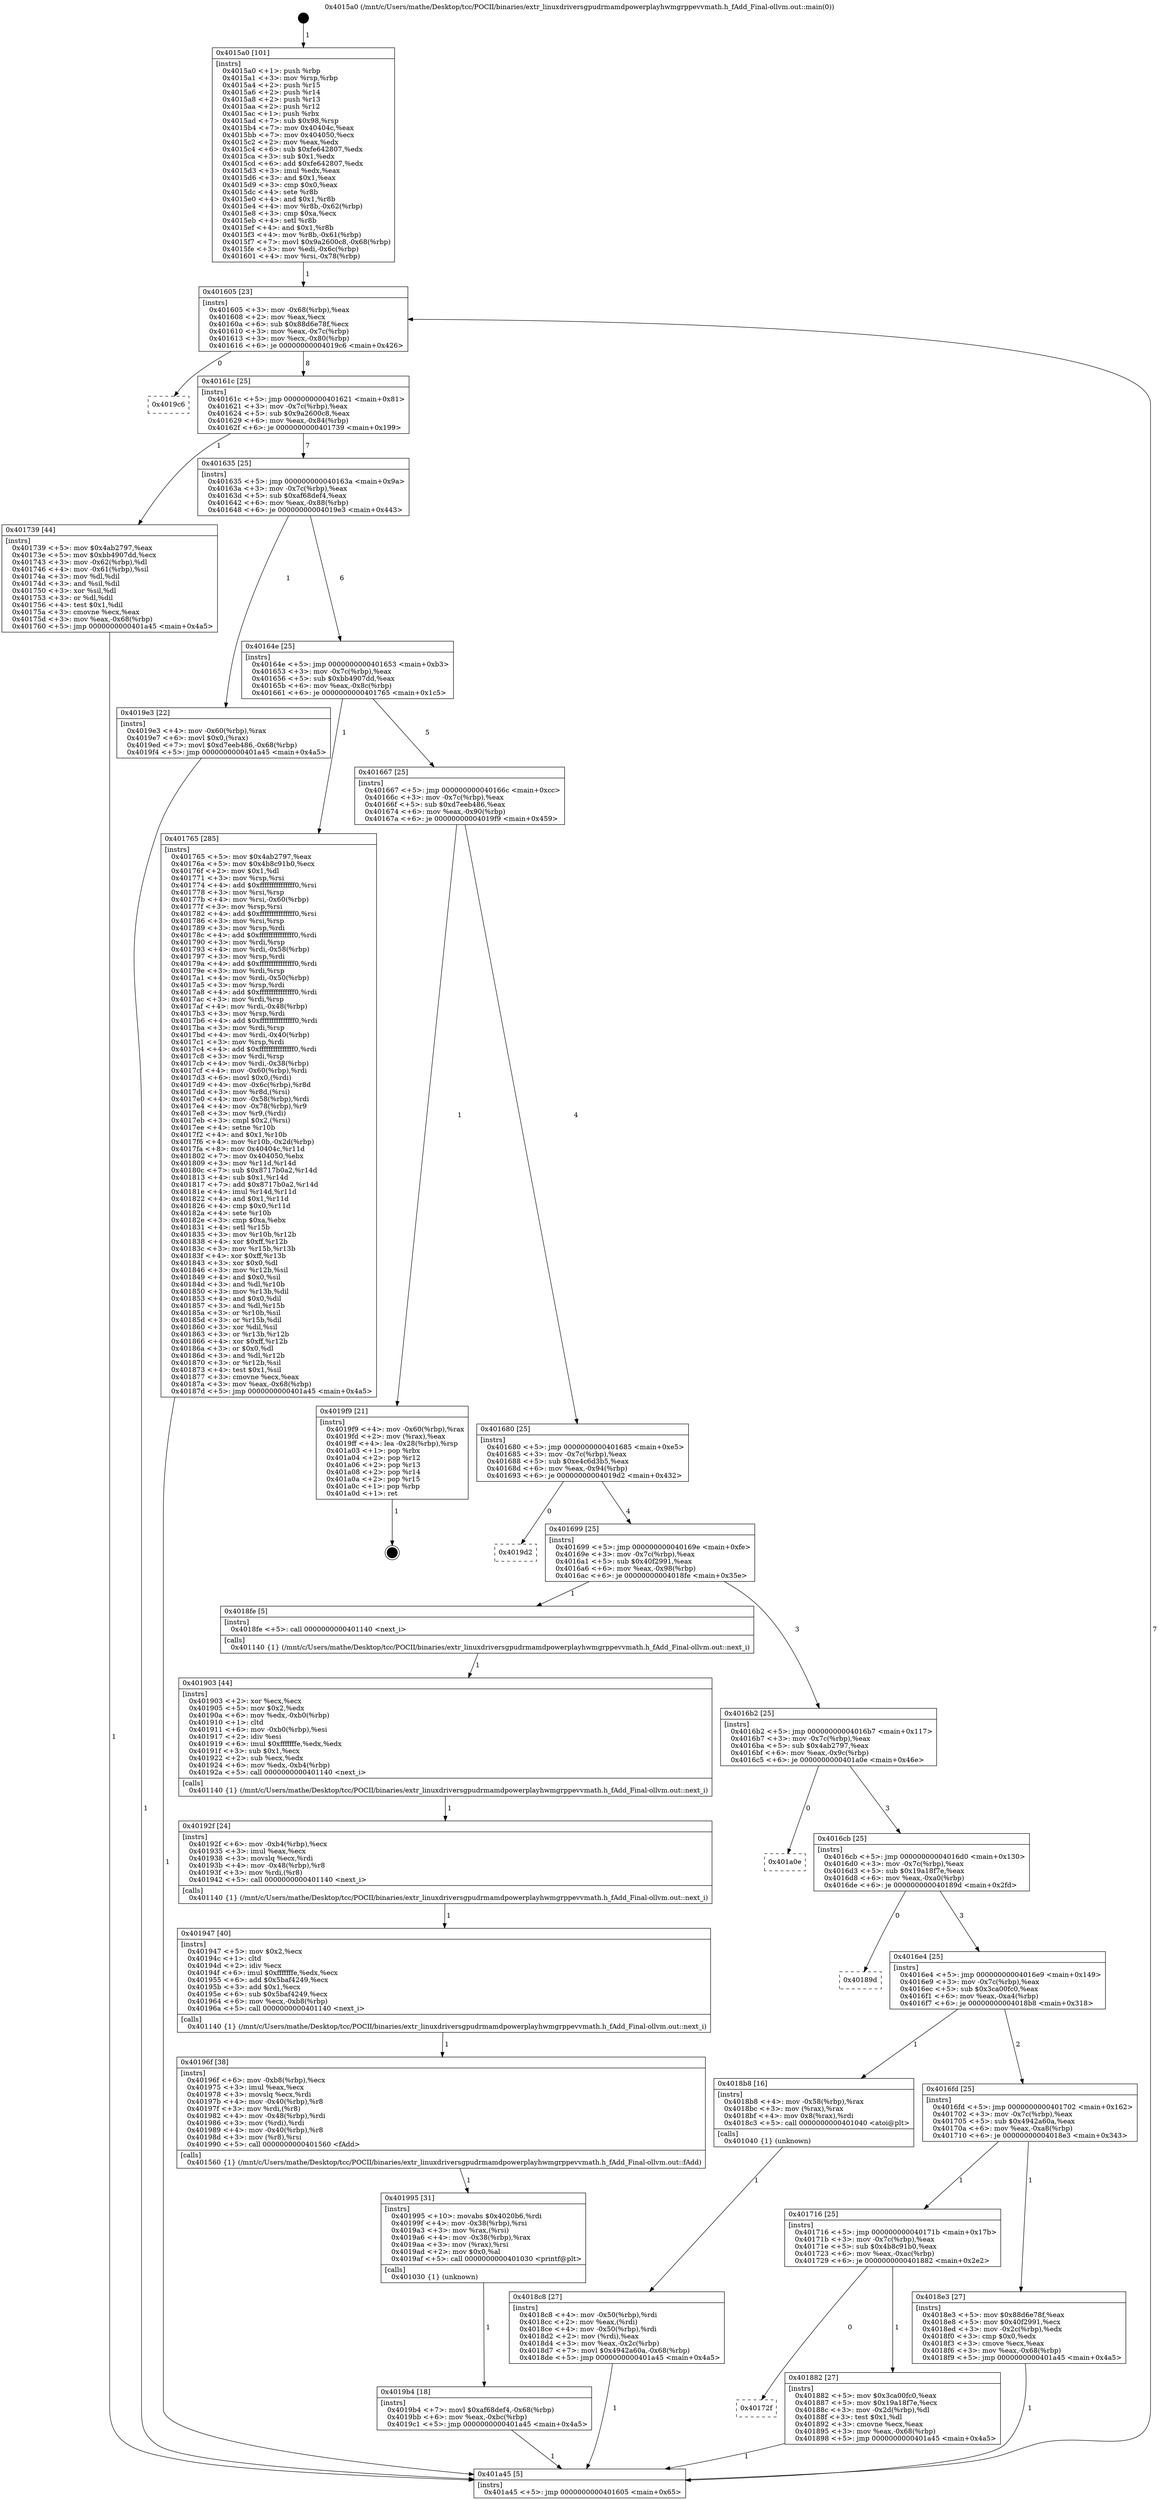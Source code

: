 digraph "0x4015a0" {
  label = "0x4015a0 (/mnt/c/Users/mathe/Desktop/tcc/POCII/binaries/extr_linuxdriversgpudrmamdpowerplayhwmgrppevvmath.h_fAdd_Final-ollvm.out::main(0))"
  labelloc = "t"
  node[shape=record]

  Entry [label="",width=0.3,height=0.3,shape=circle,fillcolor=black,style=filled]
  "0x401605" [label="{
     0x401605 [23]\l
     | [instrs]\l
     &nbsp;&nbsp;0x401605 \<+3\>: mov -0x68(%rbp),%eax\l
     &nbsp;&nbsp;0x401608 \<+2\>: mov %eax,%ecx\l
     &nbsp;&nbsp;0x40160a \<+6\>: sub $0x88d6e78f,%ecx\l
     &nbsp;&nbsp;0x401610 \<+3\>: mov %eax,-0x7c(%rbp)\l
     &nbsp;&nbsp;0x401613 \<+3\>: mov %ecx,-0x80(%rbp)\l
     &nbsp;&nbsp;0x401616 \<+6\>: je 00000000004019c6 \<main+0x426\>\l
  }"]
  "0x4019c6" [label="{
     0x4019c6\l
  }", style=dashed]
  "0x40161c" [label="{
     0x40161c [25]\l
     | [instrs]\l
     &nbsp;&nbsp;0x40161c \<+5\>: jmp 0000000000401621 \<main+0x81\>\l
     &nbsp;&nbsp;0x401621 \<+3\>: mov -0x7c(%rbp),%eax\l
     &nbsp;&nbsp;0x401624 \<+5\>: sub $0x9a2600c8,%eax\l
     &nbsp;&nbsp;0x401629 \<+6\>: mov %eax,-0x84(%rbp)\l
     &nbsp;&nbsp;0x40162f \<+6\>: je 0000000000401739 \<main+0x199\>\l
  }"]
  Exit [label="",width=0.3,height=0.3,shape=circle,fillcolor=black,style=filled,peripheries=2]
  "0x401739" [label="{
     0x401739 [44]\l
     | [instrs]\l
     &nbsp;&nbsp;0x401739 \<+5\>: mov $0x4ab2797,%eax\l
     &nbsp;&nbsp;0x40173e \<+5\>: mov $0xbb4907dd,%ecx\l
     &nbsp;&nbsp;0x401743 \<+3\>: mov -0x62(%rbp),%dl\l
     &nbsp;&nbsp;0x401746 \<+4\>: mov -0x61(%rbp),%sil\l
     &nbsp;&nbsp;0x40174a \<+3\>: mov %dl,%dil\l
     &nbsp;&nbsp;0x40174d \<+3\>: and %sil,%dil\l
     &nbsp;&nbsp;0x401750 \<+3\>: xor %sil,%dl\l
     &nbsp;&nbsp;0x401753 \<+3\>: or %dl,%dil\l
     &nbsp;&nbsp;0x401756 \<+4\>: test $0x1,%dil\l
     &nbsp;&nbsp;0x40175a \<+3\>: cmovne %ecx,%eax\l
     &nbsp;&nbsp;0x40175d \<+3\>: mov %eax,-0x68(%rbp)\l
     &nbsp;&nbsp;0x401760 \<+5\>: jmp 0000000000401a45 \<main+0x4a5\>\l
  }"]
  "0x401635" [label="{
     0x401635 [25]\l
     | [instrs]\l
     &nbsp;&nbsp;0x401635 \<+5\>: jmp 000000000040163a \<main+0x9a\>\l
     &nbsp;&nbsp;0x40163a \<+3\>: mov -0x7c(%rbp),%eax\l
     &nbsp;&nbsp;0x40163d \<+5\>: sub $0xaf68def4,%eax\l
     &nbsp;&nbsp;0x401642 \<+6\>: mov %eax,-0x88(%rbp)\l
     &nbsp;&nbsp;0x401648 \<+6\>: je 00000000004019e3 \<main+0x443\>\l
  }"]
  "0x401a45" [label="{
     0x401a45 [5]\l
     | [instrs]\l
     &nbsp;&nbsp;0x401a45 \<+5\>: jmp 0000000000401605 \<main+0x65\>\l
  }"]
  "0x4015a0" [label="{
     0x4015a0 [101]\l
     | [instrs]\l
     &nbsp;&nbsp;0x4015a0 \<+1\>: push %rbp\l
     &nbsp;&nbsp;0x4015a1 \<+3\>: mov %rsp,%rbp\l
     &nbsp;&nbsp;0x4015a4 \<+2\>: push %r15\l
     &nbsp;&nbsp;0x4015a6 \<+2\>: push %r14\l
     &nbsp;&nbsp;0x4015a8 \<+2\>: push %r13\l
     &nbsp;&nbsp;0x4015aa \<+2\>: push %r12\l
     &nbsp;&nbsp;0x4015ac \<+1\>: push %rbx\l
     &nbsp;&nbsp;0x4015ad \<+7\>: sub $0x98,%rsp\l
     &nbsp;&nbsp;0x4015b4 \<+7\>: mov 0x40404c,%eax\l
     &nbsp;&nbsp;0x4015bb \<+7\>: mov 0x404050,%ecx\l
     &nbsp;&nbsp;0x4015c2 \<+2\>: mov %eax,%edx\l
     &nbsp;&nbsp;0x4015c4 \<+6\>: sub $0xfe642807,%edx\l
     &nbsp;&nbsp;0x4015ca \<+3\>: sub $0x1,%edx\l
     &nbsp;&nbsp;0x4015cd \<+6\>: add $0xfe642807,%edx\l
     &nbsp;&nbsp;0x4015d3 \<+3\>: imul %edx,%eax\l
     &nbsp;&nbsp;0x4015d6 \<+3\>: and $0x1,%eax\l
     &nbsp;&nbsp;0x4015d9 \<+3\>: cmp $0x0,%eax\l
     &nbsp;&nbsp;0x4015dc \<+4\>: sete %r8b\l
     &nbsp;&nbsp;0x4015e0 \<+4\>: and $0x1,%r8b\l
     &nbsp;&nbsp;0x4015e4 \<+4\>: mov %r8b,-0x62(%rbp)\l
     &nbsp;&nbsp;0x4015e8 \<+3\>: cmp $0xa,%ecx\l
     &nbsp;&nbsp;0x4015eb \<+4\>: setl %r8b\l
     &nbsp;&nbsp;0x4015ef \<+4\>: and $0x1,%r8b\l
     &nbsp;&nbsp;0x4015f3 \<+4\>: mov %r8b,-0x61(%rbp)\l
     &nbsp;&nbsp;0x4015f7 \<+7\>: movl $0x9a2600c8,-0x68(%rbp)\l
     &nbsp;&nbsp;0x4015fe \<+3\>: mov %edi,-0x6c(%rbp)\l
     &nbsp;&nbsp;0x401601 \<+4\>: mov %rsi,-0x78(%rbp)\l
  }"]
  "0x4019b4" [label="{
     0x4019b4 [18]\l
     | [instrs]\l
     &nbsp;&nbsp;0x4019b4 \<+7\>: movl $0xaf68def4,-0x68(%rbp)\l
     &nbsp;&nbsp;0x4019bb \<+6\>: mov %eax,-0xbc(%rbp)\l
     &nbsp;&nbsp;0x4019c1 \<+5\>: jmp 0000000000401a45 \<main+0x4a5\>\l
  }"]
  "0x4019e3" [label="{
     0x4019e3 [22]\l
     | [instrs]\l
     &nbsp;&nbsp;0x4019e3 \<+4\>: mov -0x60(%rbp),%rax\l
     &nbsp;&nbsp;0x4019e7 \<+6\>: movl $0x0,(%rax)\l
     &nbsp;&nbsp;0x4019ed \<+7\>: movl $0xd7eeb486,-0x68(%rbp)\l
     &nbsp;&nbsp;0x4019f4 \<+5\>: jmp 0000000000401a45 \<main+0x4a5\>\l
  }"]
  "0x40164e" [label="{
     0x40164e [25]\l
     | [instrs]\l
     &nbsp;&nbsp;0x40164e \<+5\>: jmp 0000000000401653 \<main+0xb3\>\l
     &nbsp;&nbsp;0x401653 \<+3\>: mov -0x7c(%rbp),%eax\l
     &nbsp;&nbsp;0x401656 \<+5\>: sub $0xbb4907dd,%eax\l
     &nbsp;&nbsp;0x40165b \<+6\>: mov %eax,-0x8c(%rbp)\l
     &nbsp;&nbsp;0x401661 \<+6\>: je 0000000000401765 \<main+0x1c5\>\l
  }"]
  "0x401995" [label="{
     0x401995 [31]\l
     | [instrs]\l
     &nbsp;&nbsp;0x401995 \<+10\>: movabs $0x4020b6,%rdi\l
     &nbsp;&nbsp;0x40199f \<+4\>: mov -0x38(%rbp),%rsi\l
     &nbsp;&nbsp;0x4019a3 \<+3\>: mov %rax,(%rsi)\l
     &nbsp;&nbsp;0x4019a6 \<+4\>: mov -0x38(%rbp),%rax\l
     &nbsp;&nbsp;0x4019aa \<+3\>: mov (%rax),%rsi\l
     &nbsp;&nbsp;0x4019ad \<+2\>: mov $0x0,%al\l
     &nbsp;&nbsp;0x4019af \<+5\>: call 0000000000401030 \<printf@plt\>\l
     | [calls]\l
     &nbsp;&nbsp;0x401030 \{1\} (unknown)\l
  }"]
  "0x401765" [label="{
     0x401765 [285]\l
     | [instrs]\l
     &nbsp;&nbsp;0x401765 \<+5\>: mov $0x4ab2797,%eax\l
     &nbsp;&nbsp;0x40176a \<+5\>: mov $0x4b8c91b0,%ecx\l
     &nbsp;&nbsp;0x40176f \<+2\>: mov $0x1,%dl\l
     &nbsp;&nbsp;0x401771 \<+3\>: mov %rsp,%rsi\l
     &nbsp;&nbsp;0x401774 \<+4\>: add $0xfffffffffffffff0,%rsi\l
     &nbsp;&nbsp;0x401778 \<+3\>: mov %rsi,%rsp\l
     &nbsp;&nbsp;0x40177b \<+4\>: mov %rsi,-0x60(%rbp)\l
     &nbsp;&nbsp;0x40177f \<+3\>: mov %rsp,%rsi\l
     &nbsp;&nbsp;0x401782 \<+4\>: add $0xfffffffffffffff0,%rsi\l
     &nbsp;&nbsp;0x401786 \<+3\>: mov %rsi,%rsp\l
     &nbsp;&nbsp;0x401789 \<+3\>: mov %rsp,%rdi\l
     &nbsp;&nbsp;0x40178c \<+4\>: add $0xfffffffffffffff0,%rdi\l
     &nbsp;&nbsp;0x401790 \<+3\>: mov %rdi,%rsp\l
     &nbsp;&nbsp;0x401793 \<+4\>: mov %rdi,-0x58(%rbp)\l
     &nbsp;&nbsp;0x401797 \<+3\>: mov %rsp,%rdi\l
     &nbsp;&nbsp;0x40179a \<+4\>: add $0xfffffffffffffff0,%rdi\l
     &nbsp;&nbsp;0x40179e \<+3\>: mov %rdi,%rsp\l
     &nbsp;&nbsp;0x4017a1 \<+4\>: mov %rdi,-0x50(%rbp)\l
     &nbsp;&nbsp;0x4017a5 \<+3\>: mov %rsp,%rdi\l
     &nbsp;&nbsp;0x4017a8 \<+4\>: add $0xfffffffffffffff0,%rdi\l
     &nbsp;&nbsp;0x4017ac \<+3\>: mov %rdi,%rsp\l
     &nbsp;&nbsp;0x4017af \<+4\>: mov %rdi,-0x48(%rbp)\l
     &nbsp;&nbsp;0x4017b3 \<+3\>: mov %rsp,%rdi\l
     &nbsp;&nbsp;0x4017b6 \<+4\>: add $0xfffffffffffffff0,%rdi\l
     &nbsp;&nbsp;0x4017ba \<+3\>: mov %rdi,%rsp\l
     &nbsp;&nbsp;0x4017bd \<+4\>: mov %rdi,-0x40(%rbp)\l
     &nbsp;&nbsp;0x4017c1 \<+3\>: mov %rsp,%rdi\l
     &nbsp;&nbsp;0x4017c4 \<+4\>: add $0xfffffffffffffff0,%rdi\l
     &nbsp;&nbsp;0x4017c8 \<+3\>: mov %rdi,%rsp\l
     &nbsp;&nbsp;0x4017cb \<+4\>: mov %rdi,-0x38(%rbp)\l
     &nbsp;&nbsp;0x4017cf \<+4\>: mov -0x60(%rbp),%rdi\l
     &nbsp;&nbsp;0x4017d3 \<+6\>: movl $0x0,(%rdi)\l
     &nbsp;&nbsp;0x4017d9 \<+4\>: mov -0x6c(%rbp),%r8d\l
     &nbsp;&nbsp;0x4017dd \<+3\>: mov %r8d,(%rsi)\l
     &nbsp;&nbsp;0x4017e0 \<+4\>: mov -0x58(%rbp),%rdi\l
     &nbsp;&nbsp;0x4017e4 \<+4\>: mov -0x78(%rbp),%r9\l
     &nbsp;&nbsp;0x4017e8 \<+3\>: mov %r9,(%rdi)\l
     &nbsp;&nbsp;0x4017eb \<+3\>: cmpl $0x2,(%rsi)\l
     &nbsp;&nbsp;0x4017ee \<+4\>: setne %r10b\l
     &nbsp;&nbsp;0x4017f2 \<+4\>: and $0x1,%r10b\l
     &nbsp;&nbsp;0x4017f6 \<+4\>: mov %r10b,-0x2d(%rbp)\l
     &nbsp;&nbsp;0x4017fa \<+8\>: mov 0x40404c,%r11d\l
     &nbsp;&nbsp;0x401802 \<+7\>: mov 0x404050,%ebx\l
     &nbsp;&nbsp;0x401809 \<+3\>: mov %r11d,%r14d\l
     &nbsp;&nbsp;0x40180c \<+7\>: sub $0x8717b0a2,%r14d\l
     &nbsp;&nbsp;0x401813 \<+4\>: sub $0x1,%r14d\l
     &nbsp;&nbsp;0x401817 \<+7\>: add $0x8717b0a2,%r14d\l
     &nbsp;&nbsp;0x40181e \<+4\>: imul %r14d,%r11d\l
     &nbsp;&nbsp;0x401822 \<+4\>: and $0x1,%r11d\l
     &nbsp;&nbsp;0x401826 \<+4\>: cmp $0x0,%r11d\l
     &nbsp;&nbsp;0x40182a \<+4\>: sete %r10b\l
     &nbsp;&nbsp;0x40182e \<+3\>: cmp $0xa,%ebx\l
     &nbsp;&nbsp;0x401831 \<+4\>: setl %r15b\l
     &nbsp;&nbsp;0x401835 \<+3\>: mov %r10b,%r12b\l
     &nbsp;&nbsp;0x401838 \<+4\>: xor $0xff,%r12b\l
     &nbsp;&nbsp;0x40183c \<+3\>: mov %r15b,%r13b\l
     &nbsp;&nbsp;0x40183f \<+4\>: xor $0xff,%r13b\l
     &nbsp;&nbsp;0x401843 \<+3\>: xor $0x0,%dl\l
     &nbsp;&nbsp;0x401846 \<+3\>: mov %r12b,%sil\l
     &nbsp;&nbsp;0x401849 \<+4\>: and $0x0,%sil\l
     &nbsp;&nbsp;0x40184d \<+3\>: and %dl,%r10b\l
     &nbsp;&nbsp;0x401850 \<+3\>: mov %r13b,%dil\l
     &nbsp;&nbsp;0x401853 \<+4\>: and $0x0,%dil\l
     &nbsp;&nbsp;0x401857 \<+3\>: and %dl,%r15b\l
     &nbsp;&nbsp;0x40185a \<+3\>: or %r10b,%sil\l
     &nbsp;&nbsp;0x40185d \<+3\>: or %r15b,%dil\l
     &nbsp;&nbsp;0x401860 \<+3\>: xor %dil,%sil\l
     &nbsp;&nbsp;0x401863 \<+3\>: or %r13b,%r12b\l
     &nbsp;&nbsp;0x401866 \<+4\>: xor $0xff,%r12b\l
     &nbsp;&nbsp;0x40186a \<+3\>: or $0x0,%dl\l
     &nbsp;&nbsp;0x40186d \<+3\>: and %dl,%r12b\l
     &nbsp;&nbsp;0x401870 \<+3\>: or %r12b,%sil\l
     &nbsp;&nbsp;0x401873 \<+4\>: test $0x1,%sil\l
     &nbsp;&nbsp;0x401877 \<+3\>: cmovne %ecx,%eax\l
     &nbsp;&nbsp;0x40187a \<+3\>: mov %eax,-0x68(%rbp)\l
     &nbsp;&nbsp;0x40187d \<+5\>: jmp 0000000000401a45 \<main+0x4a5\>\l
  }"]
  "0x401667" [label="{
     0x401667 [25]\l
     | [instrs]\l
     &nbsp;&nbsp;0x401667 \<+5\>: jmp 000000000040166c \<main+0xcc\>\l
     &nbsp;&nbsp;0x40166c \<+3\>: mov -0x7c(%rbp),%eax\l
     &nbsp;&nbsp;0x40166f \<+5\>: sub $0xd7eeb486,%eax\l
     &nbsp;&nbsp;0x401674 \<+6\>: mov %eax,-0x90(%rbp)\l
     &nbsp;&nbsp;0x40167a \<+6\>: je 00000000004019f9 \<main+0x459\>\l
  }"]
  "0x40196f" [label="{
     0x40196f [38]\l
     | [instrs]\l
     &nbsp;&nbsp;0x40196f \<+6\>: mov -0xb8(%rbp),%ecx\l
     &nbsp;&nbsp;0x401975 \<+3\>: imul %eax,%ecx\l
     &nbsp;&nbsp;0x401978 \<+3\>: movslq %ecx,%rdi\l
     &nbsp;&nbsp;0x40197b \<+4\>: mov -0x40(%rbp),%r8\l
     &nbsp;&nbsp;0x40197f \<+3\>: mov %rdi,(%r8)\l
     &nbsp;&nbsp;0x401982 \<+4\>: mov -0x48(%rbp),%rdi\l
     &nbsp;&nbsp;0x401986 \<+3\>: mov (%rdi),%rdi\l
     &nbsp;&nbsp;0x401989 \<+4\>: mov -0x40(%rbp),%r8\l
     &nbsp;&nbsp;0x40198d \<+3\>: mov (%r8),%rsi\l
     &nbsp;&nbsp;0x401990 \<+5\>: call 0000000000401560 \<fAdd\>\l
     | [calls]\l
     &nbsp;&nbsp;0x401560 \{1\} (/mnt/c/Users/mathe/Desktop/tcc/POCII/binaries/extr_linuxdriversgpudrmamdpowerplayhwmgrppevvmath.h_fAdd_Final-ollvm.out::fAdd)\l
  }"]
  "0x401947" [label="{
     0x401947 [40]\l
     | [instrs]\l
     &nbsp;&nbsp;0x401947 \<+5\>: mov $0x2,%ecx\l
     &nbsp;&nbsp;0x40194c \<+1\>: cltd\l
     &nbsp;&nbsp;0x40194d \<+2\>: idiv %ecx\l
     &nbsp;&nbsp;0x40194f \<+6\>: imul $0xfffffffe,%edx,%ecx\l
     &nbsp;&nbsp;0x401955 \<+6\>: add $0x5baf4249,%ecx\l
     &nbsp;&nbsp;0x40195b \<+3\>: add $0x1,%ecx\l
     &nbsp;&nbsp;0x40195e \<+6\>: sub $0x5baf4249,%ecx\l
     &nbsp;&nbsp;0x401964 \<+6\>: mov %ecx,-0xb8(%rbp)\l
     &nbsp;&nbsp;0x40196a \<+5\>: call 0000000000401140 \<next_i\>\l
     | [calls]\l
     &nbsp;&nbsp;0x401140 \{1\} (/mnt/c/Users/mathe/Desktop/tcc/POCII/binaries/extr_linuxdriversgpudrmamdpowerplayhwmgrppevvmath.h_fAdd_Final-ollvm.out::next_i)\l
  }"]
  "0x4019f9" [label="{
     0x4019f9 [21]\l
     | [instrs]\l
     &nbsp;&nbsp;0x4019f9 \<+4\>: mov -0x60(%rbp),%rax\l
     &nbsp;&nbsp;0x4019fd \<+2\>: mov (%rax),%eax\l
     &nbsp;&nbsp;0x4019ff \<+4\>: lea -0x28(%rbp),%rsp\l
     &nbsp;&nbsp;0x401a03 \<+1\>: pop %rbx\l
     &nbsp;&nbsp;0x401a04 \<+2\>: pop %r12\l
     &nbsp;&nbsp;0x401a06 \<+2\>: pop %r13\l
     &nbsp;&nbsp;0x401a08 \<+2\>: pop %r14\l
     &nbsp;&nbsp;0x401a0a \<+2\>: pop %r15\l
     &nbsp;&nbsp;0x401a0c \<+1\>: pop %rbp\l
     &nbsp;&nbsp;0x401a0d \<+1\>: ret\l
  }"]
  "0x401680" [label="{
     0x401680 [25]\l
     | [instrs]\l
     &nbsp;&nbsp;0x401680 \<+5\>: jmp 0000000000401685 \<main+0xe5\>\l
     &nbsp;&nbsp;0x401685 \<+3\>: mov -0x7c(%rbp),%eax\l
     &nbsp;&nbsp;0x401688 \<+5\>: sub $0xe4c6d3b5,%eax\l
     &nbsp;&nbsp;0x40168d \<+6\>: mov %eax,-0x94(%rbp)\l
     &nbsp;&nbsp;0x401693 \<+6\>: je 00000000004019d2 \<main+0x432\>\l
  }"]
  "0x40192f" [label="{
     0x40192f [24]\l
     | [instrs]\l
     &nbsp;&nbsp;0x40192f \<+6\>: mov -0xb4(%rbp),%ecx\l
     &nbsp;&nbsp;0x401935 \<+3\>: imul %eax,%ecx\l
     &nbsp;&nbsp;0x401938 \<+3\>: movslq %ecx,%rdi\l
     &nbsp;&nbsp;0x40193b \<+4\>: mov -0x48(%rbp),%r8\l
     &nbsp;&nbsp;0x40193f \<+3\>: mov %rdi,(%r8)\l
     &nbsp;&nbsp;0x401942 \<+5\>: call 0000000000401140 \<next_i\>\l
     | [calls]\l
     &nbsp;&nbsp;0x401140 \{1\} (/mnt/c/Users/mathe/Desktop/tcc/POCII/binaries/extr_linuxdriversgpudrmamdpowerplayhwmgrppevvmath.h_fAdd_Final-ollvm.out::next_i)\l
  }"]
  "0x4019d2" [label="{
     0x4019d2\l
  }", style=dashed]
  "0x401699" [label="{
     0x401699 [25]\l
     | [instrs]\l
     &nbsp;&nbsp;0x401699 \<+5\>: jmp 000000000040169e \<main+0xfe\>\l
     &nbsp;&nbsp;0x40169e \<+3\>: mov -0x7c(%rbp),%eax\l
     &nbsp;&nbsp;0x4016a1 \<+5\>: sub $0x40f2991,%eax\l
     &nbsp;&nbsp;0x4016a6 \<+6\>: mov %eax,-0x98(%rbp)\l
     &nbsp;&nbsp;0x4016ac \<+6\>: je 00000000004018fe \<main+0x35e\>\l
  }"]
  "0x401903" [label="{
     0x401903 [44]\l
     | [instrs]\l
     &nbsp;&nbsp;0x401903 \<+2\>: xor %ecx,%ecx\l
     &nbsp;&nbsp;0x401905 \<+5\>: mov $0x2,%edx\l
     &nbsp;&nbsp;0x40190a \<+6\>: mov %edx,-0xb0(%rbp)\l
     &nbsp;&nbsp;0x401910 \<+1\>: cltd\l
     &nbsp;&nbsp;0x401911 \<+6\>: mov -0xb0(%rbp),%esi\l
     &nbsp;&nbsp;0x401917 \<+2\>: idiv %esi\l
     &nbsp;&nbsp;0x401919 \<+6\>: imul $0xfffffffe,%edx,%edx\l
     &nbsp;&nbsp;0x40191f \<+3\>: sub $0x1,%ecx\l
     &nbsp;&nbsp;0x401922 \<+2\>: sub %ecx,%edx\l
     &nbsp;&nbsp;0x401924 \<+6\>: mov %edx,-0xb4(%rbp)\l
     &nbsp;&nbsp;0x40192a \<+5\>: call 0000000000401140 \<next_i\>\l
     | [calls]\l
     &nbsp;&nbsp;0x401140 \{1\} (/mnt/c/Users/mathe/Desktop/tcc/POCII/binaries/extr_linuxdriversgpudrmamdpowerplayhwmgrppevvmath.h_fAdd_Final-ollvm.out::next_i)\l
  }"]
  "0x4018fe" [label="{
     0x4018fe [5]\l
     | [instrs]\l
     &nbsp;&nbsp;0x4018fe \<+5\>: call 0000000000401140 \<next_i\>\l
     | [calls]\l
     &nbsp;&nbsp;0x401140 \{1\} (/mnt/c/Users/mathe/Desktop/tcc/POCII/binaries/extr_linuxdriversgpudrmamdpowerplayhwmgrppevvmath.h_fAdd_Final-ollvm.out::next_i)\l
  }"]
  "0x4016b2" [label="{
     0x4016b2 [25]\l
     | [instrs]\l
     &nbsp;&nbsp;0x4016b2 \<+5\>: jmp 00000000004016b7 \<main+0x117\>\l
     &nbsp;&nbsp;0x4016b7 \<+3\>: mov -0x7c(%rbp),%eax\l
     &nbsp;&nbsp;0x4016ba \<+5\>: sub $0x4ab2797,%eax\l
     &nbsp;&nbsp;0x4016bf \<+6\>: mov %eax,-0x9c(%rbp)\l
     &nbsp;&nbsp;0x4016c5 \<+6\>: je 0000000000401a0e \<main+0x46e\>\l
  }"]
  "0x4018c8" [label="{
     0x4018c8 [27]\l
     | [instrs]\l
     &nbsp;&nbsp;0x4018c8 \<+4\>: mov -0x50(%rbp),%rdi\l
     &nbsp;&nbsp;0x4018cc \<+2\>: mov %eax,(%rdi)\l
     &nbsp;&nbsp;0x4018ce \<+4\>: mov -0x50(%rbp),%rdi\l
     &nbsp;&nbsp;0x4018d2 \<+2\>: mov (%rdi),%eax\l
     &nbsp;&nbsp;0x4018d4 \<+3\>: mov %eax,-0x2c(%rbp)\l
     &nbsp;&nbsp;0x4018d7 \<+7\>: movl $0x4942a60a,-0x68(%rbp)\l
     &nbsp;&nbsp;0x4018de \<+5\>: jmp 0000000000401a45 \<main+0x4a5\>\l
  }"]
  "0x401a0e" [label="{
     0x401a0e\l
  }", style=dashed]
  "0x4016cb" [label="{
     0x4016cb [25]\l
     | [instrs]\l
     &nbsp;&nbsp;0x4016cb \<+5\>: jmp 00000000004016d0 \<main+0x130\>\l
     &nbsp;&nbsp;0x4016d0 \<+3\>: mov -0x7c(%rbp),%eax\l
     &nbsp;&nbsp;0x4016d3 \<+5\>: sub $0x19a18f7e,%eax\l
     &nbsp;&nbsp;0x4016d8 \<+6\>: mov %eax,-0xa0(%rbp)\l
     &nbsp;&nbsp;0x4016de \<+6\>: je 000000000040189d \<main+0x2fd\>\l
  }"]
  "0x40172f" [label="{
     0x40172f\l
  }", style=dashed]
  "0x40189d" [label="{
     0x40189d\l
  }", style=dashed]
  "0x4016e4" [label="{
     0x4016e4 [25]\l
     | [instrs]\l
     &nbsp;&nbsp;0x4016e4 \<+5\>: jmp 00000000004016e9 \<main+0x149\>\l
     &nbsp;&nbsp;0x4016e9 \<+3\>: mov -0x7c(%rbp),%eax\l
     &nbsp;&nbsp;0x4016ec \<+5\>: sub $0x3ca00fc0,%eax\l
     &nbsp;&nbsp;0x4016f1 \<+6\>: mov %eax,-0xa4(%rbp)\l
     &nbsp;&nbsp;0x4016f7 \<+6\>: je 00000000004018b8 \<main+0x318\>\l
  }"]
  "0x401882" [label="{
     0x401882 [27]\l
     | [instrs]\l
     &nbsp;&nbsp;0x401882 \<+5\>: mov $0x3ca00fc0,%eax\l
     &nbsp;&nbsp;0x401887 \<+5\>: mov $0x19a18f7e,%ecx\l
     &nbsp;&nbsp;0x40188c \<+3\>: mov -0x2d(%rbp),%dl\l
     &nbsp;&nbsp;0x40188f \<+3\>: test $0x1,%dl\l
     &nbsp;&nbsp;0x401892 \<+3\>: cmovne %ecx,%eax\l
     &nbsp;&nbsp;0x401895 \<+3\>: mov %eax,-0x68(%rbp)\l
     &nbsp;&nbsp;0x401898 \<+5\>: jmp 0000000000401a45 \<main+0x4a5\>\l
  }"]
  "0x4018b8" [label="{
     0x4018b8 [16]\l
     | [instrs]\l
     &nbsp;&nbsp;0x4018b8 \<+4\>: mov -0x58(%rbp),%rax\l
     &nbsp;&nbsp;0x4018bc \<+3\>: mov (%rax),%rax\l
     &nbsp;&nbsp;0x4018bf \<+4\>: mov 0x8(%rax),%rdi\l
     &nbsp;&nbsp;0x4018c3 \<+5\>: call 0000000000401040 \<atoi@plt\>\l
     | [calls]\l
     &nbsp;&nbsp;0x401040 \{1\} (unknown)\l
  }"]
  "0x4016fd" [label="{
     0x4016fd [25]\l
     | [instrs]\l
     &nbsp;&nbsp;0x4016fd \<+5\>: jmp 0000000000401702 \<main+0x162\>\l
     &nbsp;&nbsp;0x401702 \<+3\>: mov -0x7c(%rbp),%eax\l
     &nbsp;&nbsp;0x401705 \<+5\>: sub $0x4942a60a,%eax\l
     &nbsp;&nbsp;0x40170a \<+6\>: mov %eax,-0xa8(%rbp)\l
     &nbsp;&nbsp;0x401710 \<+6\>: je 00000000004018e3 \<main+0x343\>\l
  }"]
  "0x401716" [label="{
     0x401716 [25]\l
     | [instrs]\l
     &nbsp;&nbsp;0x401716 \<+5\>: jmp 000000000040171b \<main+0x17b\>\l
     &nbsp;&nbsp;0x40171b \<+3\>: mov -0x7c(%rbp),%eax\l
     &nbsp;&nbsp;0x40171e \<+5\>: sub $0x4b8c91b0,%eax\l
     &nbsp;&nbsp;0x401723 \<+6\>: mov %eax,-0xac(%rbp)\l
     &nbsp;&nbsp;0x401729 \<+6\>: je 0000000000401882 \<main+0x2e2\>\l
  }"]
  "0x4018e3" [label="{
     0x4018e3 [27]\l
     | [instrs]\l
     &nbsp;&nbsp;0x4018e3 \<+5\>: mov $0x88d6e78f,%eax\l
     &nbsp;&nbsp;0x4018e8 \<+5\>: mov $0x40f2991,%ecx\l
     &nbsp;&nbsp;0x4018ed \<+3\>: mov -0x2c(%rbp),%edx\l
     &nbsp;&nbsp;0x4018f0 \<+3\>: cmp $0x0,%edx\l
     &nbsp;&nbsp;0x4018f3 \<+3\>: cmove %ecx,%eax\l
     &nbsp;&nbsp;0x4018f6 \<+3\>: mov %eax,-0x68(%rbp)\l
     &nbsp;&nbsp;0x4018f9 \<+5\>: jmp 0000000000401a45 \<main+0x4a5\>\l
  }"]
  Entry -> "0x4015a0" [label=" 1"]
  "0x401605" -> "0x4019c6" [label=" 0"]
  "0x401605" -> "0x40161c" [label=" 8"]
  "0x4019f9" -> Exit [label=" 1"]
  "0x40161c" -> "0x401739" [label=" 1"]
  "0x40161c" -> "0x401635" [label=" 7"]
  "0x401739" -> "0x401a45" [label=" 1"]
  "0x4015a0" -> "0x401605" [label=" 1"]
  "0x401a45" -> "0x401605" [label=" 7"]
  "0x4019e3" -> "0x401a45" [label=" 1"]
  "0x401635" -> "0x4019e3" [label=" 1"]
  "0x401635" -> "0x40164e" [label=" 6"]
  "0x4019b4" -> "0x401a45" [label=" 1"]
  "0x40164e" -> "0x401765" [label=" 1"]
  "0x40164e" -> "0x401667" [label=" 5"]
  "0x401995" -> "0x4019b4" [label=" 1"]
  "0x401765" -> "0x401a45" [label=" 1"]
  "0x40196f" -> "0x401995" [label=" 1"]
  "0x401667" -> "0x4019f9" [label=" 1"]
  "0x401667" -> "0x401680" [label=" 4"]
  "0x401947" -> "0x40196f" [label=" 1"]
  "0x401680" -> "0x4019d2" [label=" 0"]
  "0x401680" -> "0x401699" [label=" 4"]
  "0x40192f" -> "0x401947" [label=" 1"]
  "0x401699" -> "0x4018fe" [label=" 1"]
  "0x401699" -> "0x4016b2" [label=" 3"]
  "0x401903" -> "0x40192f" [label=" 1"]
  "0x4016b2" -> "0x401a0e" [label=" 0"]
  "0x4016b2" -> "0x4016cb" [label=" 3"]
  "0x4018fe" -> "0x401903" [label=" 1"]
  "0x4016cb" -> "0x40189d" [label=" 0"]
  "0x4016cb" -> "0x4016e4" [label=" 3"]
  "0x4018e3" -> "0x401a45" [label=" 1"]
  "0x4016e4" -> "0x4018b8" [label=" 1"]
  "0x4016e4" -> "0x4016fd" [label=" 2"]
  "0x4018c8" -> "0x401a45" [label=" 1"]
  "0x4016fd" -> "0x4018e3" [label=" 1"]
  "0x4016fd" -> "0x401716" [label=" 1"]
  "0x4018b8" -> "0x4018c8" [label=" 1"]
  "0x401716" -> "0x401882" [label=" 1"]
  "0x401716" -> "0x40172f" [label=" 0"]
  "0x401882" -> "0x401a45" [label=" 1"]
}
